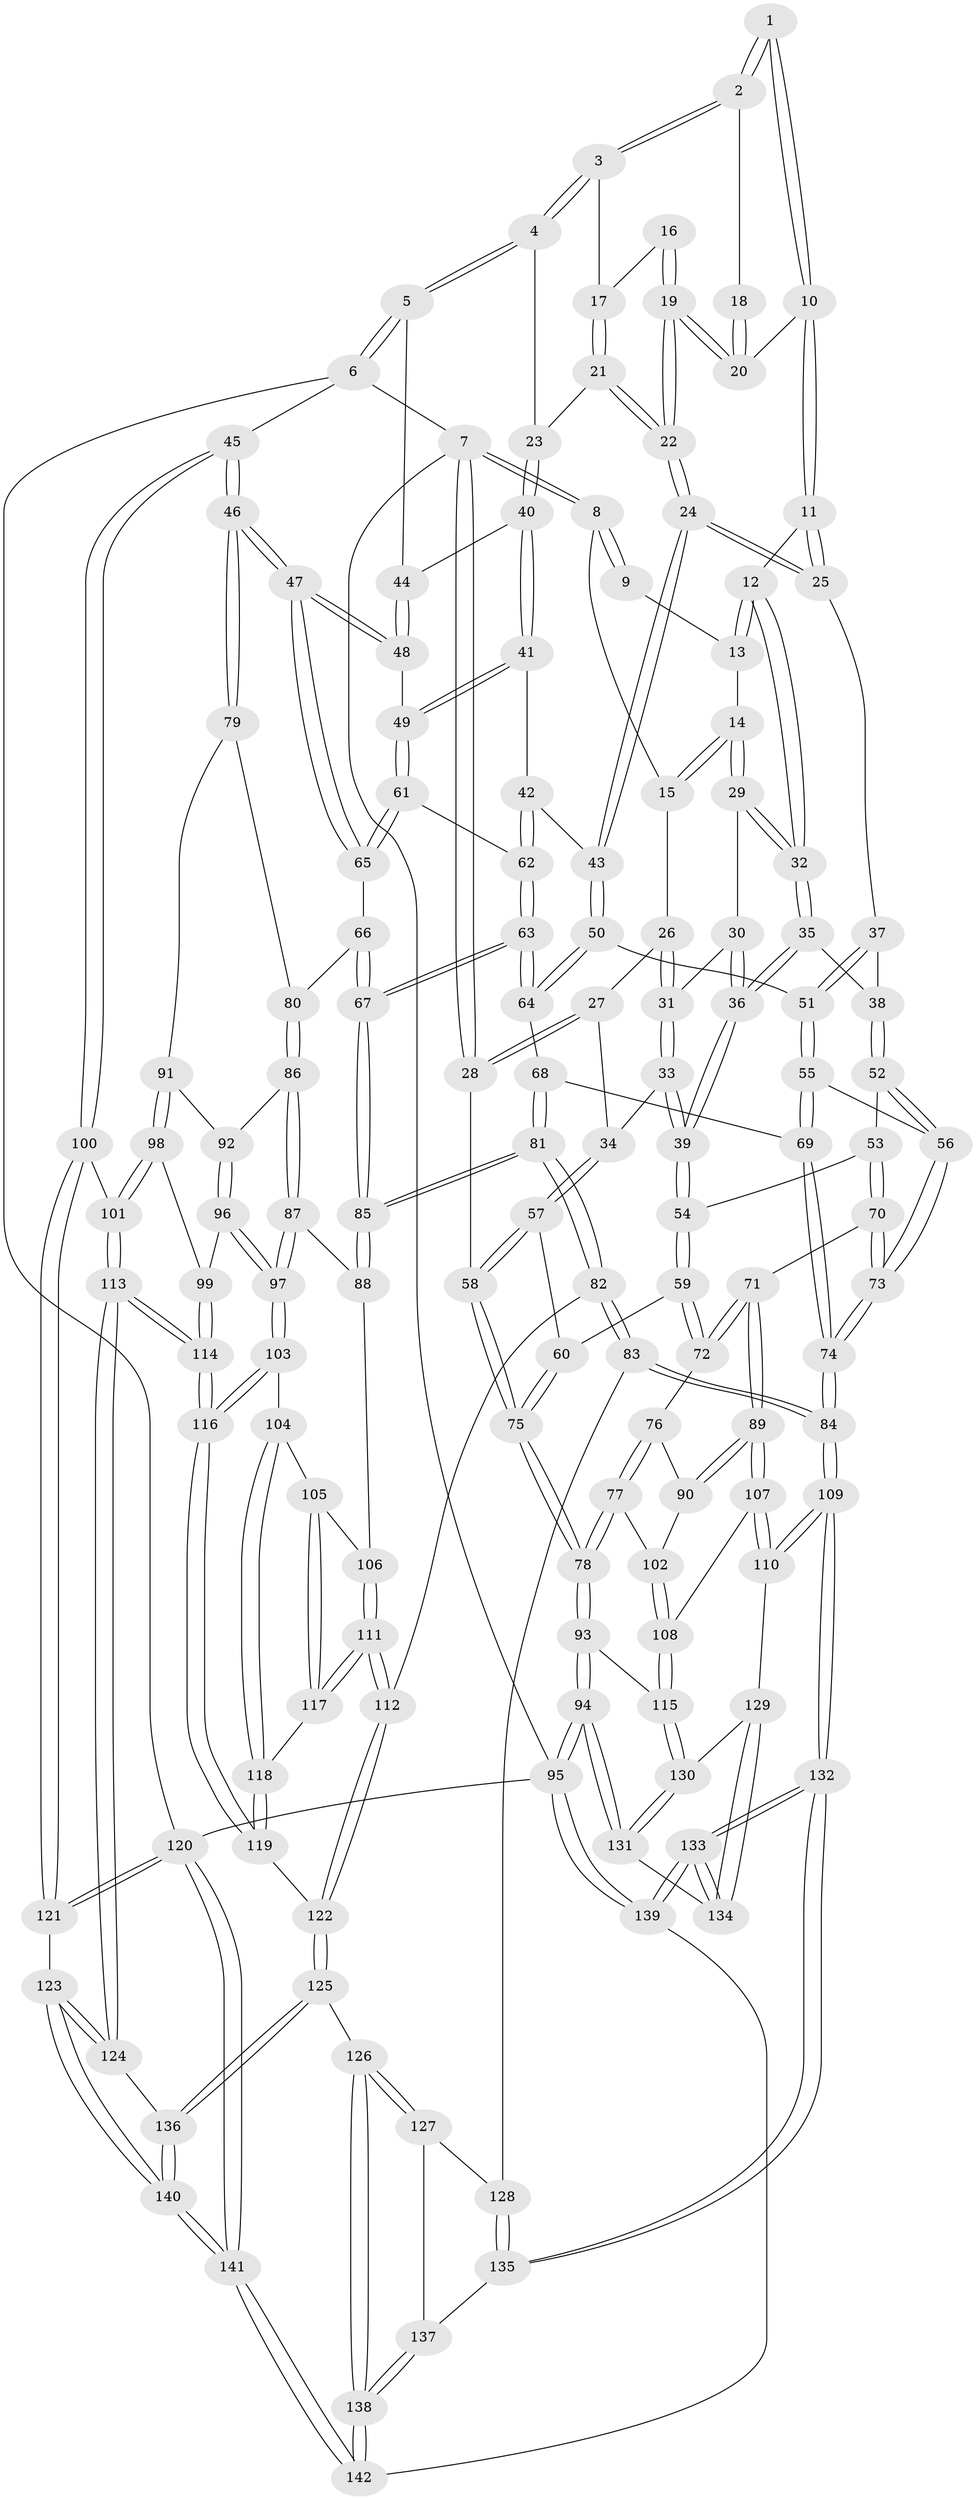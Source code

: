 // coarse degree distribution, {3: 0.43661971830985913, 4: 0.4788732394366197, 2: 0.014084507042253521, 5: 0.04225352112676056, 6: 0.028169014084507043}
// Generated by graph-tools (version 1.1) at 2025/38/03/04/25 23:38:32]
// undirected, 142 vertices, 352 edges
graph export_dot {
  node [color=gray90,style=filled];
  1 [pos="+0.47009330604643207+0"];
  2 [pos="+0.8831230845912859+0"];
  3 [pos="+0.8923269779002142+0"];
  4 [pos="+1+0"];
  5 [pos="+1+0"];
  6 [pos="+1+0"];
  7 [pos="+0+0"];
  8 [pos="+0+0"];
  9 [pos="+0.24336413045903654+0"];
  10 [pos="+0.47002953287219906+0.04199936194549589"];
  11 [pos="+0.4631525417164342+0.04906163947417501"];
  12 [pos="+0.348058712758334+0.11999520680056308"];
  13 [pos="+0.2688244953233662+0"];
  14 [pos="+0.17695333679565955+0.09013405232658059"];
  15 [pos="+0.11162759154021219+0.06836246655516617"];
  16 [pos="+0.6490975235612493+0.09520607739609134"];
  17 [pos="+0.7791862288064952+0"];
  18 [pos="+0.6108250560671298+0.02857027969175534"];
  19 [pos="+0.6194056521230589+0.18308975897508242"];
  20 [pos="+0.5411029610982907+0.0722023879240002"];
  21 [pos="+0.7023634320712635+0.1695420668653989"];
  22 [pos="+0.6239533934534659+0.19775651739614586"];
  23 [pos="+0.7959921757761772+0.18727553842152106"];
  24 [pos="+0.6142061182797843+0.22164140235747457"];
  25 [pos="+0.49805766178053096+0.19618893571273313"];
  26 [pos="+0.10128804446702964+0.08675359662681217"];
  27 [pos="+0.07655653977796527+0.11427184729852437"];
  28 [pos="+0+0.2600900888773878"];
  29 [pos="+0.19358998282528206+0.10928970494426568"];
  30 [pos="+0.18457809878279985+0.13577449061351846"];
  31 [pos="+0.13405975054700234+0.197877413594669"];
  32 [pos="+0.3352709635677357+0.14793851627886978"];
  33 [pos="+0.11343610679592286+0.2603377776166202"];
  34 [pos="+0.10168900569879631+0.2605481116871598"];
  35 [pos="+0.33612568849791247+0.1598692039353985"];
  36 [pos="+0.21305592427699804+0.2606119272259299"];
  37 [pos="+0.40742454976211007+0.22752311702625017"];
  38 [pos="+0.37622973744560856+0.21637262964857892"];
  39 [pos="+0.18943558330734703+0.29009303746344134"];
  40 [pos="+0.8136775196591934+0.22324820452152805"];
  41 [pos="+0.8151848914967567+0.23739542201495117"];
  42 [pos="+0.6636864289996114+0.2791390423012572"];
  43 [pos="+0.6159383089511707+0.26848304418232355"];
  44 [pos="+0.9252582129875581+0.1805398043095883"];
  45 [pos="+1+0.42340497087147705"];
  46 [pos="+1+0.42146427236814"];
  47 [pos="+1+0.379854164783333"];
  48 [pos="+0.930220029145494+0.30618969185663764"];
  49 [pos="+0.8319302046060444+0.2816363436888473"];
  50 [pos="+0.5968129691567469+0.3108161718448565"];
  51 [pos="+0.49720779412909993+0.3425220904162381"];
  52 [pos="+0.3257631507533077+0.37220397027016233"];
  53 [pos="+0.27969434581024394+0.38120554433256537"];
  54 [pos="+0.21903008408636104+0.35734454488005507"];
  55 [pos="+0.45975667275375+0.3914236824944242"];
  56 [pos="+0.38000476206224787+0.3979253247857714"];
  57 [pos="+0+0.29215300080644363"];
  58 [pos="+0+0.31073986045756496"];
  59 [pos="+0.1635583889557807+0.4145704294791986"];
  60 [pos="+0.15897041739554202+0.413721666352889"];
  61 [pos="+0.7908759907105337+0.3331730105764988"];
  62 [pos="+0.7831720579654748+0.33723969881592103"];
  63 [pos="+0.7160641114694537+0.4644433299821272"];
  64 [pos="+0.6324922258237407+0.3891071182899683"];
  65 [pos="+0.8737570148912023+0.423453592177621"];
  66 [pos="+0.8205026946470667+0.47172383248694155"];
  67 [pos="+0.7204263401766738+0.4771720105804663"];
  68 [pos="+0.535868581403253+0.4868272961142128"];
  69 [pos="+0.4931955467416083+0.472550719908013"];
  70 [pos="+0.2722956837054148+0.5650789508174601"];
  71 [pos="+0.23743057459004238+0.5697232176695539"];
  72 [pos="+0.15121289875956898+0.49370770141601367"];
  73 [pos="+0.36831242589737806+0.6049250849650538"];
  74 [pos="+0.3805549080706441+0.6155422743476351"];
  75 [pos="+0+0.44117451124376783"];
  76 [pos="+0.12985769983518547+0.5007613744805959"];
  77 [pos="+0+0.5230859581689719"];
  78 [pos="+0+0.4887930170149573"];
  79 [pos="+0.9678383243485779+0.5072245537759767"];
  80 [pos="+0.8598122436141281+0.518470008391868"];
  81 [pos="+0.6389808577827127+0.6209540535385358"];
  82 [pos="+0.6274587731752321+0.6507359059036407"];
  83 [pos="+0.5808749625160489+0.682488746500958"];
  84 [pos="+0.421702293495425+0.6984122852417314"];
  85 [pos="+0.693404990553511+0.5639565968954388"];
  86 [pos="+0.8587788915154351+0.5716826433482851"];
  87 [pos="+0.8344840724995346+0.5889231895984751"];
  88 [pos="+0.7911734079267035+0.5942134221062886"];
  89 [pos="+0.1920180451363166+0.618015472470724"];
  90 [pos="+0.11511614296209674+0.599773042198692"];
  91 [pos="+0.8898718828429447+0.5816642177688783"];
  92 [pos="+0.8865654682799665+0.580817350727452"];
  93 [pos="+0+0.5392752196465743"];
  94 [pos="+0+1"];
  95 [pos="+0+1"];
  96 [pos="+0.8657970984432739+0.6504335017167133"];
  97 [pos="+0.865504696663052+0.6504835857258484"];
  98 [pos="+0.9264614550247093+0.6251715811248777"];
  99 [pos="+0.9005601848324647+0.6470078256282068"];
  100 [pos="+1+0.4955331385954511"];
  101 [pos="+0.96653141792956+0.6256959389223062"];
  102 [pos="+0.06152294816290013+0.605178989190568"];
  103 [pos="+0.8526311081022108+0.6655184783309637"];
  104 [pos="+0.8335070467703903+0.6691410252312463"];
  105 [pos="+0.8316074398419242+0.6683702965846948"];
  106 [pos="+0.8131399143430281+0.6523623283697508"];
  107 [pos="+0.17312833073928327+0.6883227153175182"];
  108 [pos="+0.09834005985830314+0.7307603678736407"];
  109 [pos="+0.4017220344404472+0.7348142941692927"];
  110 [pos="+0.27184319502361204+0.7558638082278223"];
  111 [pos="+0.7373624558718155+0.6980568332350919"];
  112 [pos="+0.6991818438411794+0.7020540429761796"];
  113 [pos="+0.932323082532952+0.7927869238867178"];
  114 [pos="+0.9219098654288442+0.7869174673877765"];
  115 [pos="+0.09729380452130718+0.7323438861341993"];
  116 [pos="+0.9109227349977942+0.7831947758406999"];
  117 [pos="+0.7744605725565202+0.7009574977309323"];
  118 [pos="+0.8228142307539986+0.7192587154519802"];
  119 [pos="+0.8595303331367251+0.7770650621390557"];
  120 [pos="+1+1"];
  121 [pos="+1+0.8544171266923141"];
  122 [pos="+0.7616533272652888+0.8034064321463903"];
  123 [pos="+0.9849196736110997+0.8424168819504301"];
  124 [pos="+0.9824716547085772+0.8413536482879027"];
  125 [pos="+0.7403893174559611+0.8686672169184864"];
  126 [pos="+0.7195015884911972+0.8815781304487654"];
  127 [pos="+0.6463136998011724+0.8701726398478337"];
  128 [pos="+0.5956684753138355+0.7534812932788656"];
  129 [pos="+0.24606901302623788+0.7850677207262887"];
  130 [pos="+0.08415192398506545+0.7697608072076944"];
  131 [pos="+0.05367054714474883+0.8262195849056491"];
  132 [pos="+0.41308830426338317+1"];
  133 [pos="+0.3789346425806957+1"];
  134 [pos="+0.19888619713690958+0.8788754105237591"];
  135 [pos="+0.4843309116590352+0.9848060586271302"];
  136 [pos="+0.8217222124369788+0.9107474416234776"];
  137 [pos="+0.617956925501692+0.8956202600397324"];
  138 [pos="+0.712581951819795+1"];
  139 [pos="+0.3781807365804101+1"];
  140 [pos="+0.8272163533159469+1"];
  141 [pos="+0.8021824485052415+1"];
  142 [pos="+0.7197364971218797+1"];
  1 -- 2;
  1 -- 2;
  1 -- 10;
  1 -- 10;
  2 -- 3;
  2 -- 3;
  2 -- 18;
  3 -- 4;
  3 -- 4;
  3 -- 17;
  4 -- 5;
  4 -- 5;
  4 -- 23;
  5 -- 6;
  5 -- 6;
  5 -- 44;
  6 -- 7;
  6 -- 45;
  6 -- 120;
  7 -- 8;
  7 -- 8;
  7 -- 28;
  7 -- 28;
  7 -- 95;
  8 -- 9;
  8 -- 9;
  8 -- 15;
  9 -- 13;
  10 -- 11;
  10 -- 11;
  10 -- 20;
  11 -- 12;
  11 -- 25;
  11 -- 25;
  12 -- 13;
  12 -- 13;
  12 -- 32;
  12 -- 32;
  13 -- 14;
  14 -- 15;
  14 -- 15;
  14 -- 29;
  14 -- 29;
  15 -- 26;
  16 -- 17;
  16 -- 19;
  16 -- 19;
  17 -- 21;
  17 -- 21;
  18 -- 20;
  18 -- 20;
  19 -- 20;
  19 -- 20;
  19 -- 22;
  19 -- 22;
  21 -- 22;
  21 -- 22;
  21 -- 23;
  22 -- 24;
  22 -- 24;
  23 -- 40;
  23 -- 40;
  24 -- 25;
  24 -- 25;
  24 -- 43;
  24 -- 43;
  25 -- 37;
  26 -- 27;
  26 -- 31;
  26 -- 31;
  27 -- 28;
  27 -- 28;
  27 -- 34;
  28 -- 58;
  29 -- 30;
  29 -- 32;
  29 -- 32;
  30 -- 31;
  30 -- 36;
  30 -- 36;
  31 -- 33;
  31 -- 33;
  32 -- 35;
  32 -- 35;
  33 -- 34;
  33 -- 39;
  33 -- 39;
  34 -- 57;
  34 -- 57;
  35 -- 36;
  35 -- 36;
  35 -- 38;
  36 -- 39;
  36 -- 39;
  37 -- 38;
  37 -- 51;
  37 -- 51;
  38 -- 52;
  38 -- 52;
  39 -- 54;
  39 -- 54;
  40 -- 41;
  40 -- 41;
  40 -- 44;
  41 -- 42;
  41 -- 49;
  41 -- 49;
  42 -- 43;
  42 -- 62;
  42 -- 62;
  43 -- 50;
  43 -- 50;
  44 -- 48;
  44 -- 48;
  45 -- 46;
  45 -- 46;
  45 -- 100;
  45 -- 100;
  46 -- 47;
  46 -- 47;
  46 -- 79;
  46 -- 79;
  47 -- 48;
  47 -- 48;
  47 -- 65;
  47 -- 65;
  48 -- 49;
  49 -- 61;
  49 -- 61;
  50 -- 51;
  50 -- 64;
  50 -- 64;
  51 -- 55;
  51 -- 55;
  52 -- 53;
  52 -- 56;
  52 -- 56;
  53 -- 54;
  53 -- 70;
  53 -- 70;
  54 -- 59;
  54 -- 59;
  55 -- 56;
  55 -- 69;
  55 -- 69;
  56 -- 73;
  56 -- 73;
  57 -- 58;
  57 -- 58;
  57 -- 60;
  58 -- 75;
  58 -- 75;
  59 -- 60;
  59 -- 72;
  59 -- 72;
  60 -- 75;
  60 -- 75;
  61 -- 62;
  61 -- 65;
  61 -- 65;
  62 -- 63;
  62 -- 63;
  63 -- 64;
  63 -- 64;
  63 -- 67;
  63 -- 67;
  64 -- 68;
  65 -- 66;
  66 -- 67;
  66 -- 67;
  66 -- 80;
  67 -- 85;
  67 -- 85;
  68 -- 69;
  68 -- 81;
  68 -- 81;
  69 -- 74;
  69 -- 74;
  70 -- 71;
  70 -- 73;
  70 -- 73;
  71 -- 72;
  71 -- 72;
  71 -- 89;
  71 -- 89;
  72 -- 76;
  73 -- 74;
  73 -- 74;
  74 -- 84;
  74 -- 84;
  75 -- 78;
  75 -- 78;
  76 -- 77;
  76 -- 77;
  76 -- 90;
  77 -- 78;
  77 -- 78;
  77 -- 102;
  78 -- 93;
  78 -- 93;
  79 -- 80;
  79 -- 91;
  80 -- 86;
  80 -- 86;
  81 -- 82;
  81 -- 82;
  81 -- 85;
  81 -- 85;
  82 -- 83;
  82 -- 83;
  82 -- 112;
  83 -- 84;
  83 -- 84;
  83 -- 128;
  84 -- 109;
  84 -- 109;
  85 -- 88;
  85 -- 88;
  86 -- 87;
  86 -- 87;
  86 -- 92;
  87 -- 88;
  87 -- 97;
  87 -- 97;
  88 -- 106;
  89 -- 90;
  89 -- 90;
  89 -- 107;
  89 -- 107;
  90 -- 102;
  91 -- 92;
  91 -- 98;
  91 -- 98;
  92 -- 96;
  92 -- 96;
  93 -- 94;
  93 -- 94;
  93 -- 115;
  94 -- 95;
  94 -- 95;
  94 -- 131;
  94 -- 131;
  95 -- 139;
  95 -- 139;
  95 -- 120;
  96 -- 97;
  96 -- 97;
  96 -- 99;
  97 -- 103;
  97 -- 103;
  98 -- 99;
  98 -- 101;
  98 -- 101;
  99 -- 114;
  99 -- 114;
  100 -- 101;
  100 -- 121;
  100 -- 121;
  101 -- 113;
  101 -- 113;
  102 -- 108;
  102 -- 108;
  103 -- 104;
  103 -- 116;
  103 -- 116;
  104 -- 105;
  104 -- 118;
  104 -- 118;
  105 -- 106;
  105 -- 117;
  105 -- 117;
  106 -- 111;
  106 -- 111;
  107 -- 108;
  107 -- 110;
  107 -- 110;
  108 -- 115;
  108 -- 115;
  109 -- 110;
  109 -- 110;
  109 -- 132;
  109 -- 132;
  110 -- 129;
  111 -- 112;
  111 -- 112;
  111 -- 117;
  111 -- 117;
  112 -- 122;
  112 -- 122;
  113 -- 114;
  113 -- 114;
  113 -- 124;
  113 -- 124;
  114 -- 116;
  114 -- 116;
  115 -- 130;
  115 -- 130;
  116 -- 119;
  116 -- 119;
  117 -- 118;
  118 -- 119;
  118 -- 119;
  119 -- 122;
  120 -- 121;
  120 -- 121;
  120 -- 141;
  120 -- 141;
  121 -- 123;
  122 -- 125;
  122 -- 125;
  123 -- 124;
  123 -- 124;
  123 -- 140;
  123 -- 140;
  124 -- 136;
  125 -- 126;
  125 -- 136;
  125 -- 136;
  126 -- 127;
  126 -- 127;
  126 -- 138;
  126 -- 138;
  127 -- 128;
  127 -- 137;
  128 -- 135;
  128 -- 135;
  129 -- 130;
  129 -- 134;
  129 -- 134;
  130 -- 131;
  130 -- 131;
  131 -- 134;
  132 -- 133;
  132 -- 133;
  132 -- 135;
  132 -- 135;
  133 -- 134;
  133 -- 134;
  133 -- 139;
  133 -- 139;
  135 -- 137;
  136 -- 140;
  136 -- 140;
  137 -- 138;
  137 -- 138;
  138 -- 142;
  138 -- 142;
  139 -- 142;
  140 -- 141;
  140 -- 141;
  141 -- 142;
  141 -- 142;
}

